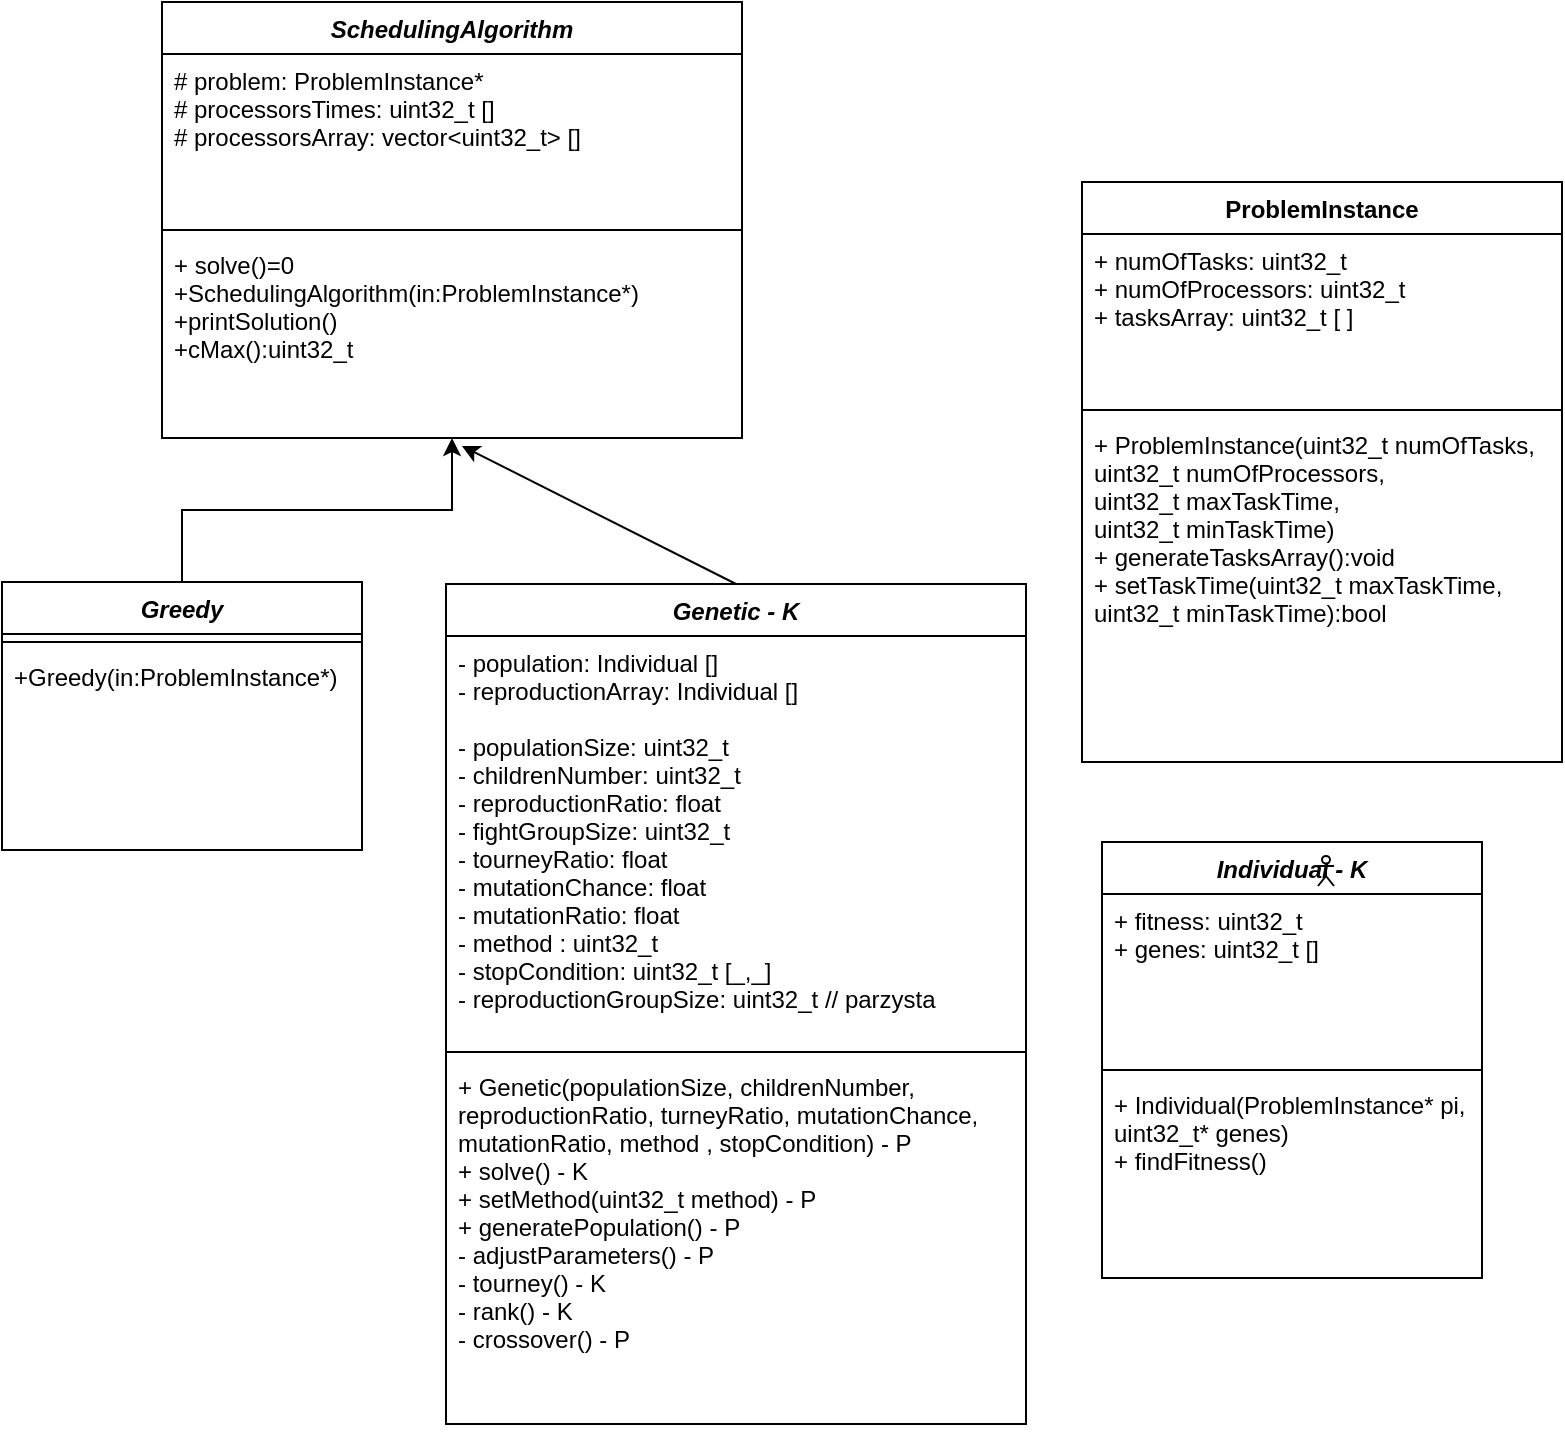 <mxfile version="13.6.5">
    <diagram id="C5RBs43oDa-KdzZeNtuy" name="Page-1">
        <mxGraphModel dx="1358" dy="790" grid="1" gridSize="10" guides="1" tooltips="1" connect="1" arrows="1" fold="1" page="1" pageScale="1" pageWidth="827" pageHeight="1169" math="0" shadow="0">
            <root>
                <mxCell id="WIyWlLk6GJQsqaUBKTNV-0"/>
                <mxCell id="WIyWlLk6GJQsqaUBKTNV-1" parent="WIyWlLk6GJQsqaUBKTNV-0"/>
                <mxCell id="PxDiyynaSw7YjZVZo8UO-5" style="edgeStyle=orthogonalEdgeStyle;rounded=0;orthogonalLoop=1;jettySize=auto;html=1;exitX=0.5;exitY=0;exitDx=0;exitDy=0;entryX=0.5;entryY=1;entryDx=0;entryDy=0;" parent="WIyWlLk6GJQsqaUBKTNV-1" source="PxDiyynaSw7YjZVZo8UO-0" target="CKv4PGzBGWJo2KeHRYD0-7" edge="1">
                    <mxGeometry relative="1" as="geometry"/>
                </mxCell>
                <mxCell id="CKv4PGzBGWJo2KeHRYD0-7" value="SchedulingAlgorithm" style="swimlane;fontStyle=3;align=center;verticalAlign=top;childLayout=stackLayout;horizontal=1;startSize=26;horizontalStack=0;resizeParent=1;resizeParentMax=0;resizeLast=0;collapsible=1;marginBottom=0;" parent="WIyWlLk6GJQsqaUBKTNV-1" vertex="1">
                    <mxGeometry x="100" y="110" width="290" height="218" as="geometry"/>
                </mxCell>
                <mxCell id="CKv4PGzBGWJo2KeHRYD0-8" value="# problem: ProblemInstance*&#10;# processorsTimes: uint32_t []&#10;# processorsArray: vector&lt;uint32_t&gt; [] &#10;&#10;" style="text;strokeColor=none;fillColor=none;align=left;verticalAlign=top;spacingLeft=4;spacingRight=4;overflow=hidden;rotatable=0;points=[[0,0.5],[1,0.5]];portConstraint=eastwest;" parent="CKv4PGzBGWJo2KeHRYD0-7" vertex="1">
                    <mxGeometry y="26" width="290" height="84" as="geometry"/>
                </mxCell>
                <mxCell id="CKv4PGzBGWJo2KeHRYD0-9" value="" style="line;strokeWidth=1;fillColor=none;align=left;verticalAlign=middle;spacingTop=-1;spacingLeft=3;spacingRight=3;rotatable=0;labelPosition=right;points=[];portConstraint=eastwest;" parent="CKv4PGzBGWJo2KeHRYD0-7" vertex="1">
                    <mxGeometry y="110" width="290" height="8" as="geometry"/>
                </mxCell>
                <mxCell id="CKv4PGzBGWJo2KeHRYD0-10" value="+ solve()=0&#10;+SchedulingAlgorithm(in:ProblemInstance*)&#10;+printSolution()&#10;+cMax():uint32_t&#10;&#10;" style="text;strokeColor=none;fillColor=none;align=left;verticalAlign=top;spacingLeft=4;spacingRight=4;overflow=hidden;rotatable=0;points=[[0,0.5],[1,0.5]];portConstraint=eastwest;fontStyle=0" parent="CKv4PGzBGWJo2KeHRYD0-7" vertex="1">
                    <mxGeometry y="118" width="290" height="100" as="geometry"/>
                </mxCell>
                <mxCell id="CKv4PGzBGWJo2KeHRYD0-11" value="ProblemInstance&#10;" style="swimlane;fontStyle=1;align=center;verticalAlign=top;childLayout=stackLayout;horizontal=1;startSize=26;horizontalStack=0;resizeParent=1;resizeParentMax=0;resizeLast=0;collapsible=1;marginBottom=0;" parent="WIyWlLk6GJQsqaUBKTNV-1" vertex="1">
                    <mxGeometry x="560" y="200" width="240" height="290" as="geometry">
                        <mxRectangle x="190" y="200" width="100" height="26" as="alternateBounds"/>
                    </mxGeometry>
                </mxCell>
                <mxCell id="CKv4PGzBGWJo2KeHRYD0-12" value="+ numOfTasks: uint32_t&#10;+ numOfProcessors: uint32_t&#10;+ tasksArray: uint32_t [ ]" style="text;strokeColor=none;fillColor=none;align=left;verticalAlign=top;spacingLeft=4;spacingRight=4;overflow=hidden;rotatable=0;points=[[0,0.5],[1,0.5]];portConstraint=eastwest;" parent="CKv4PGzBGWJo2KeHRYD0-11" vertex="1">
                    <mxGeometry y="26" width="240" height="84" as="geometry"/>
                </mxCell>
                <mxCell id="CKv4PGzBGWJo2KeHRYD0-13" value="" style="line;strokeWidth=1;fillColor=none;align=left;verticalAlign=middle;spacingTop=-1;spacingLeft=3;spacingRight=3;rotatable=0;labelPosition=right;points=[];portConstraint=eastwest;" parent="CKv4PGzBGWJo2KeHRYD0-11" vertex="1">
                    <mxGeometry y="110" width="240" height="8" as="geometry"/>
                </mxCell>
                <mxCell id="CKv4PGzBGWJo2KeHRYD0-14" value="+ ProblemInstance(uint32_t numOfTasks,&#10;uint32_t numOfProcessors,&#10;uint32_t maxTaskTime,&#10;uint32_t minTaskTime)&#10;+ generateTasksArray():void&#10;+ setTaskTime(uint32_t maxTaskTime,&#10;uint32_t minTaskTime):bool&#10;" style="text;strokeColor=none;fillColor=none;align=left;verticalAlign=top;spacingLeft=4;spacingRight=4;overflow=hidden;rotatable=0;points=[[0,0.5],[1,0.5]];portConstraint=eastwest;" parent="CKv4PGzBGWJo2KeHRYD0-11" vertex="1">
                    <mxGeometry y="118" width="240" height="172" as="geometry"/>
                </mxCell>
                <mxCell id="PxDiyynaSw7YjZVZo8UO-0" value="Greedy" style="swimlane;fontStyle=3;align=center;verticalAlign=top;childLayout=stackLayout;horizontal=1;startSize=26;horizontalStack=0;resizeParent=1;resizeParentMax=0;resizeLast=0;collapsible=1;marginBottom=0;" parent="WIyWlLk6GJQsqaUBKTNV-1" vertex="1">
                    <mxGeometry x="20" y="400" width="180" height="134" as="geometry"/>
                </mxCell>
                <mxCell id="PxDiyynaSw7YjZVZo8UO-2" value="" style="line;strokeWidth=1;fillColor=none;align=left;verticalAlign=middle;spacingTop=-1;spacingLeft=3;spacingRight=3;rotatable=0;labelPosition=right;points=[];portConstraint=eastwest;" parent="PxDiyynaSw7YjZVZo8UO-0" vertex="1">
                    <mxGeometry y="26" width="180" height="8" as="geometry"/>
                </mxCell>
                <mxCell id="PxDiyynaSw7YjZVZo8UO-3" value="+Greedy(in:ProblemInstance*)" style="text;strokeColor=none;fillColor=none;align=left;verticalAlign=top;spacingLeft=4;spacingRight=4;overflow=hidden;rotatable=0;points=[[0,0.5],[1,0.5]];portConstraint=eastwest;fontStyle=0" parent="PxDiyynaSw7YjZVZo8UO-0" vertex="1">
                    <mxGeometry y="34" width="180" height="100" as="geometry"/>
                </mxCell>
                <mxCell id="8" value="Genetic - K" style="swimlane;fontStyle=3;align=center;verticalAlign=top;childLayout=stackLayout;horizontal=1;startSize=26;horizontalStack=0;resizeParent=1;resizeParentMax=0;resizeLast=0;collapsible=1;marginBottom=0;" parent="WIyWlLk6GJQsqaUBKTNV-1" vertex="1">
                    <mxGeometry x="242" y="401" width="290" height="420" as="geometry"/>
                </mxCell>
                <mxCell id="9" value="- population: Individual []&#10;- reproductionArray: Individual [] &#10;&#10;- populationSize: uint32_t&#10;- childrenNumber: uint32_t&#10;- reproductionRatio: float&#10;- fightGroupSize: uint32_t        &#10;- tourneyRatio: float&#10;- mutationChance: float&#10;- mutationRatio: float&#10;- method : uint32_t&#10;- stopCondition: uint32_t [_,_]&#10;- reproductionGroupSize: uint32_t // parzysta" style="text;strokeColor=none;fillColor=none;align=left;verticalAlign=top;spacingLeft=4;spacingRight=4;overflow=hidden;rotatable=0;points=[[0,0.5],[1,0.5]];portConstraint=eastwest;" parent="8" vertex="1">
                    <mxGeometry y="26" width="290" height="204" as="geometry"/>
                </mxCell>
                <mxCell id="10" value="" style="line;strokeWidth=1;fillColor=none;align=left;verticalAlign=middle;spacingTop=-1;spacingLeft=3;spacingRight=3;rotatable=0;labelPosition=right;points=[];portConstraint=eastwest;" parent="8" vertex="1">
                    <mxGeometry y="230" width="290" height="8" as="geometry"/>
                </mxCell>
                <mxCell id="11" value="+ Genetic(populationSize, childrenNumber,&#10;reproductionRatio, turneyRatio, mutationChance,&#10;mutationRatio, method , stopCondition) - P&#10;+ solve() - K &#10;+ setMethod(uint32_t method) - P&#10;+ generatePopulation() - P&#10;- adjustParameters() - P&#10;- tourney() - K&#10;- rank() - K&#10;- crossover() - P" style="text;strokeColor=none;fillColor=none;align=left;verticalAlign=top;spacingLeft=4;spacingRight=4;overflow=hidden;rotatable=0;points=[[0,0.5],[1,0.5]];portConstraint=eastwest;fontStyle=0" parent="8" vertex="1">
                    <mxGeometry y="238" width="290" height="182" as="geometry"/>
                </mxCell>
                <mxCell id="12" value="" style="endArrow=classic;html=1;exitX=0.5;exitY=0;exitDx=0;exitDy=0;entryX=0.517;entryY=1.04;entryDx=0;entryDy=0;entryPerimeter=0;" parent="WIyWlLk6GJQsqaUBKTNV-1" source="8" target="CKv4PGzBGWJo2KeHRYD0-10" edge="1">
                    <mxGeometry width="50" height="50" relative="1" as="geometry">
                        <mxPoint x="389" y="378" as="sourcePoint"/>
                        <mxPoint x="439" y="328" as="targetPoint"/>
                    </mxGeometry>
                </mxCell>
                <mxCell id="13" value="Individual - K" style="swimlane;fontStyle=3;align=center;verticalAlign=top;childLayout=stackLayout;horizontal=1;startSize=26;horizontalStack=0;resizeParent=1;resizeParentMax=0;resizeLast=0;collapsible=1;marginBottom=0;" parent="WIyWlLk6GJQsqaUBKTNV-1" vertex="1">
                    <mxGeometry x="570" y="530" width="190" height="218" as="geometry"/>
                </mxCell>
                <mxCell id="14" value="+ fitness: uint32_t&#10;+ genes: uint32_t []&#10;" style="text;strokeColor=none;fillColor=none;align=left;verticalAlign=top;spacingLeft=4;spacingRight=4;overflow=hidden;rotatable=0;points=[[0,0.5],[1,0.5]];portConstraint=eastwest;" parent="13" vertex="1">
                    <mxGeometry y="26" width="190" height="84" as="geometry"/>
                </mxCell>
                <mxCell id="15" value="" style="line;strokeWidth=1;fillColor=none;align=left;verticalAlign=middle;spacingTop=-1;spacingLeft=3;spacingRight=3;rotatable=0;labelPosition=right;points=[];portConstraint=eastwest;" parent="13" vertex="1">
                    <mxGeometry y="110" width="190" height="8" as="geometry"/>
                </mxCell>
                <mxCell id="16" value="+ Individual(ProblemInstance* pi,&#10;uint32_t* genes)&#10;+ findFitness()&#10;&#10;" style="text;strokeColor=none;fillColor=none;align=left;verticalAlign=top;spacingLeft=4;spacingRight=4;overflow=hidden;rotatable=0;points=[[0,0.5],[1,0.5]];portConstraint=eastwest;fontStyle=0" parent="13" vertex="1">
                    <mxGeometry y="118" width="190" height="100" as="geometry"/>
                </mxCell>
                <mxCell id="17" value="" style="shape=umlActor;verticalLabelPosition=bottom;verticalAlign=top;html=1;outlineConnect=0;" parent="WIyWlLk6GJQsqaUBKTNV-1" vertex="1">
                    <mxGeometry x="678" y="537" width="8" height="15" as="geometry"/>
                </mxCell>
            </root>
        </mxGraphModel>
    </diagram>
</mxfile>